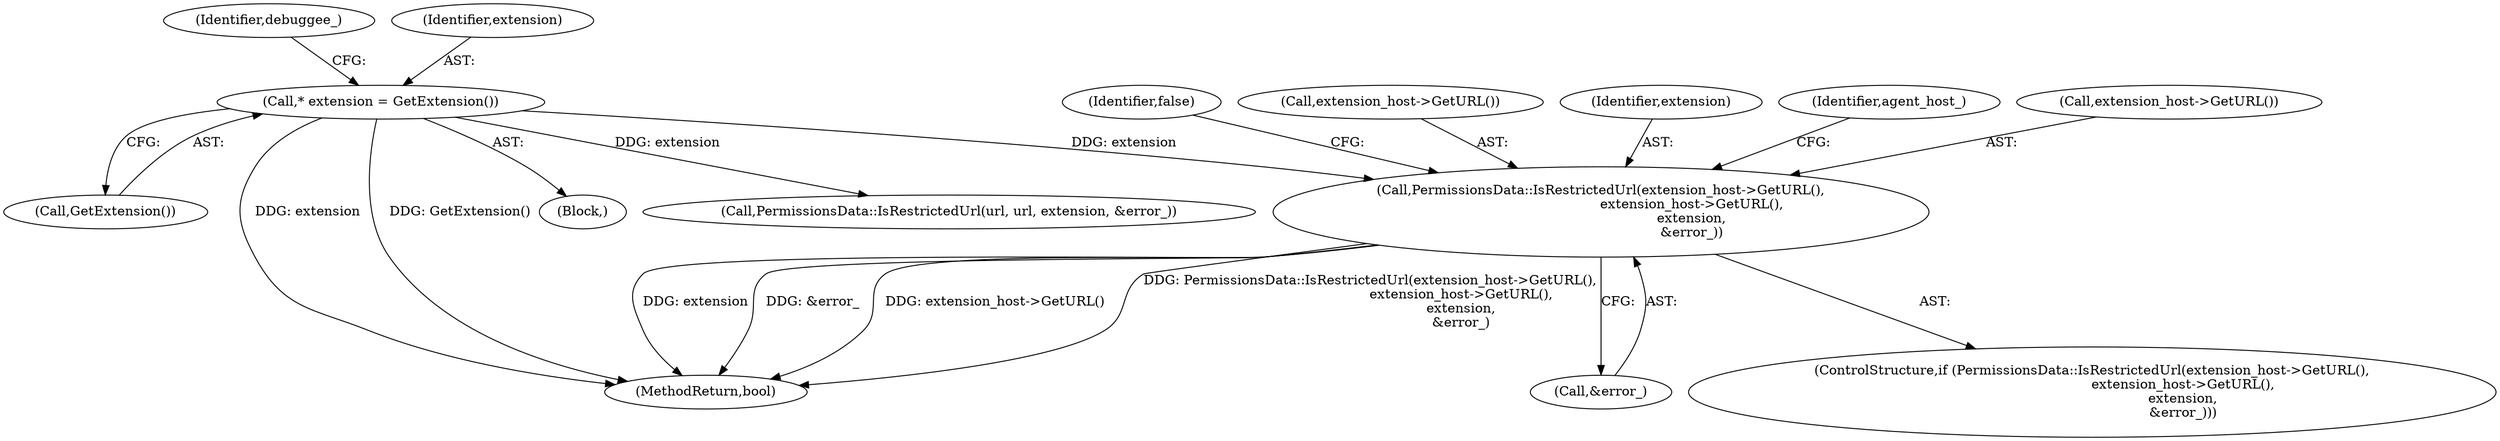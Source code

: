 digraph "0_Chrome_684a212a93141908bcc10f4bc57f3edb53d2d21f@pointer" {
"1000171" [label="(Call,PermissionsData::IsRestrictedUrl(extension_host->GetURL(),\n                                           extension_host->GetURL(),\n                                           extension,\n                                           &error_))"];
"1000104" [label="(Call,* extension = GetExtension())"];
"1000104" [label="(Call,* extension = GetExtension())"];
"1000179" [label="(Identifier,false)"];
"1000171" [label="(Call,PermissionsData::IsRestrictedUrl(extension_host->GetURL(),\n                                           extension_host->GetURL(),\n                                           extension,\n                                           &error_))"];
"1000214" [label="(MethodReturn,bool)"];
"1000109" [label="(Identifier,debuggee_)"];
"1000172" [label="(Call,extension_host->GetURL())"];
"1000175" [label="(Call,&error_)"];
"1000174" [label="(Identifier,extension)"];
"1000181" [label="(Identifier,agent_host_)"];
"1000170" [label="(ControlStructure,if (PermissionsData::IsRestrictedUrl(extension_host->GetURL(),\n                                           extension_host->GetURL(),\n                                           extension,\n                                           &error_)))"];
"1000102" [label="(Block,)"];
"1000141" [label="(Call,PermissionsData::IsRestrictedUrl(url, url, extension, &error_))"];
"1000173" [label="(Call,extension_host->GetURL())"];
"1000105" [label="(Identifier,extension)"];
"1000106" [label="(Call,GetExtension())"];
"1000171" -> "1000170"  [label="AST: "];
"1000171" -> "1000175"  [label="CFG: "];
"1000172" -> "1000171"  [label="AST: "];
"1000173" -> "1000171"  [label="AST: "];
"1000174" -> "1000171"  [label="AST: "];
"1000175" -> "1000171"  [label="AST: "];
"1000179" -> "1000171"  [label="CFG: "];
"1000181" -> "1000171"  [label="CFG: "];
"1000171" -> "1000214"  [label="DDG: extension_host->GetURL()"];
"1000171" -> "1000214"  [label="DDG: PermissionsData::IsRestrictedUrl(extension_host->GetURL(),\n                                           extension_host->GetURL(),\n                                           extension,\n                                           &error_)"];
"1000171" -> "1000214"  [label="DDG: extension"];
"1000171" -> "1000214"  [label="DDG: &error_"];
"1000104" -> "1000171"  [label="DDG: extension"];
"1000104" -> "1000102"  [label="AST: "];
"1000104" -> "1000106"  [label="CFG: "];
"1000105" -> "1000104"  [label="AST: "];
"1000106" -> "1000104"  [label="AST: "];
"1000109" -> "1000104"  [label="CFG: "];
"1000104" -> "1000214"  [label="DDG: extension"];
"1000104" -> "1000214"  [label="DDG: GetExtension()"];
"1000104" -> "1000141"  [label="DDG: extension"];
}
